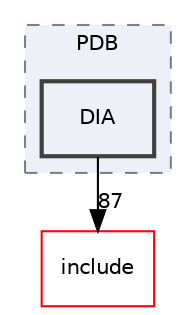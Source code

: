 digraph "lib/DebugInfo/PDB/DIA"
{
 // LATEX_PDF_SIZE
  bgcolor="transparent";
  edge [fontname="Helvetica",fontsize="10",labelfontname="Helvetica",labelfontsize="10"];
  node [fontname="Helvetica",fontsize="10",shape="box"];
  compound=true
  subgraph clusterdir_a8367a1a220e81e17682efb6d889a9bc {
    graph [ bgcolor="#edf0f7", pencolor="grey50", style="filled,dashed,", label="PDB", fontname="Helvetica", fontsize="10", URL="dir_a8367a1a220e81e17682efb6d889a9bc.html"]
  dir_b0d096d389780bb5a616b630e39ccc91 [label="DIA", style="filled,bold,", fillcolor="#edf0f7", color="grey25", URL="dir_b0d096d389780bb5a616b630e39ccc91.html"];
  }
  dir_d44c64559bbebec7f509842c48db8b23 [label="include", style="", fillcolor="#edf0f7", color="red", URL="dir_d44c64559bbebec7f509842c48db8b23.html"];
  dir_b0d096d389780bb5a616b630e39ccc91->dir_d44c64559bbebec7f509842c48db8b23 [headlabel="87", labeldistance=1.5 headhref="dir_000047_000082.html"];
}
